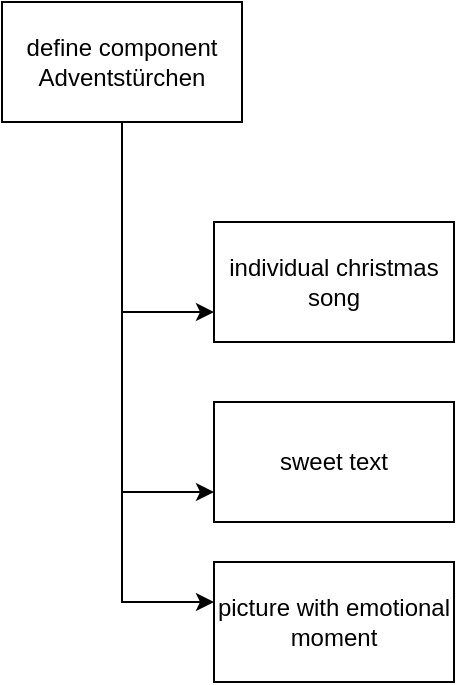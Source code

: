 <mxfile version="13.0.3" type="device"><diagram id="WPy3pljhWtGIAWIeE242" name="Page-1"><mxGraphModel dx="1326" dy="807" grid="1" gridSize="10" guides="1" tooltips="1" connect="1" arrows="1" fold="1" page="1" pageScale="1" pageWidth="827" pageHeight="1169" math="0" shadow="0"><root><mxCell id="0"/><mxCell id="1" parent="0"/><mxCell id="uIkfF8DNCBARemr4zllk-7" style="edgeStyle=orthogonalEdgeStyle;rounded=0;orthogonalLoop=1;jettySize=auto;html=1;entryX=0;entryY=0.75;entryDx=0;entryDy=0;" edge="1" parent="1" source="uIkfF8DNCBARemr4zllk-1" target="uIkfF8DNCBARemr4zllk-2"><mxGeometry relative="1" as="geometry"/></mxCell><mxCell id="uIkfF8DNCBARemr4zllk-8" style="edgeStyle=orthogonalEdgeStyle;rounded=0;orthogonalLoop=1;jettySize=auto;html=1;entryX=0;entryY=0.75;entryDx=0;entryDy=0;" edge="1" parent="1" source="uIkfF8DNCBARemr4zllk-1" target="uIkfF8DNCBARemr4zllk-3"><mxGeometry relative="1" as="geometry"/></mxCell><mxCell id="uIkfF8DNCBARemr4zllk-9" style="edgeStyle=orthogonalEdgeStyle;rounded=0;orthogonalLoop=1;jettySize=auto;html=1;exitX=0.5;exitY=1;exitDx=0;exitDy=0;" edge="1" parent="1" source="uIkfF8DNCBARemr4zllk-1"><mxGeometry relative="1" as="geometry"><mxPoint x="360" y="270" as="sourcePoint"/><mxPoint x="400" y="500" as="targetPoint"/><Array as="points"><mxPoint x="354" y="500"/><mxPoint x="400" y="500"/></Array></mxGeometry></mxCell><mxCell id="uIkfF8DNCBARemr4zllk-1" value="define component Adventstürchen" style="rounded=0;whiteSpace=wrap;html=1;" vertex="1" parent="1"><mxGeometry x="294" y="200" width="120" height="60" as="geometry"/></mxCell><mxCell id="uIkfF8DNCBARemr4zllk-2" value="individual christmas song" style="rounded=0;whiteSpace=wrap;html=1;" vertex="1" parent="1"><mxGeometry x="400" y="310" width="120" height="60" as="geometry"/></mxCell><mxCell id="uIkfF8DNCBARemr4zllk-3" value="sweet text" style="rounded=0;whiteSpace=wrap;html=1;" vertex="1" parent="1"><mxGeometry x="400" y="400" width="120" height="60" as="geometry"/></mxCell><mxCell id="uIkfF8DNCBARemr4zllk-4" value="picture with emotional moment" style="rounded=0;whiteSpace=wrap;html=1;" vertex="1" parent="1"><mxGeometry x="400" y="480" width="120" height="60" as="geometry"/></mxCell></root></mxGraphModel></diagram></mxfile>